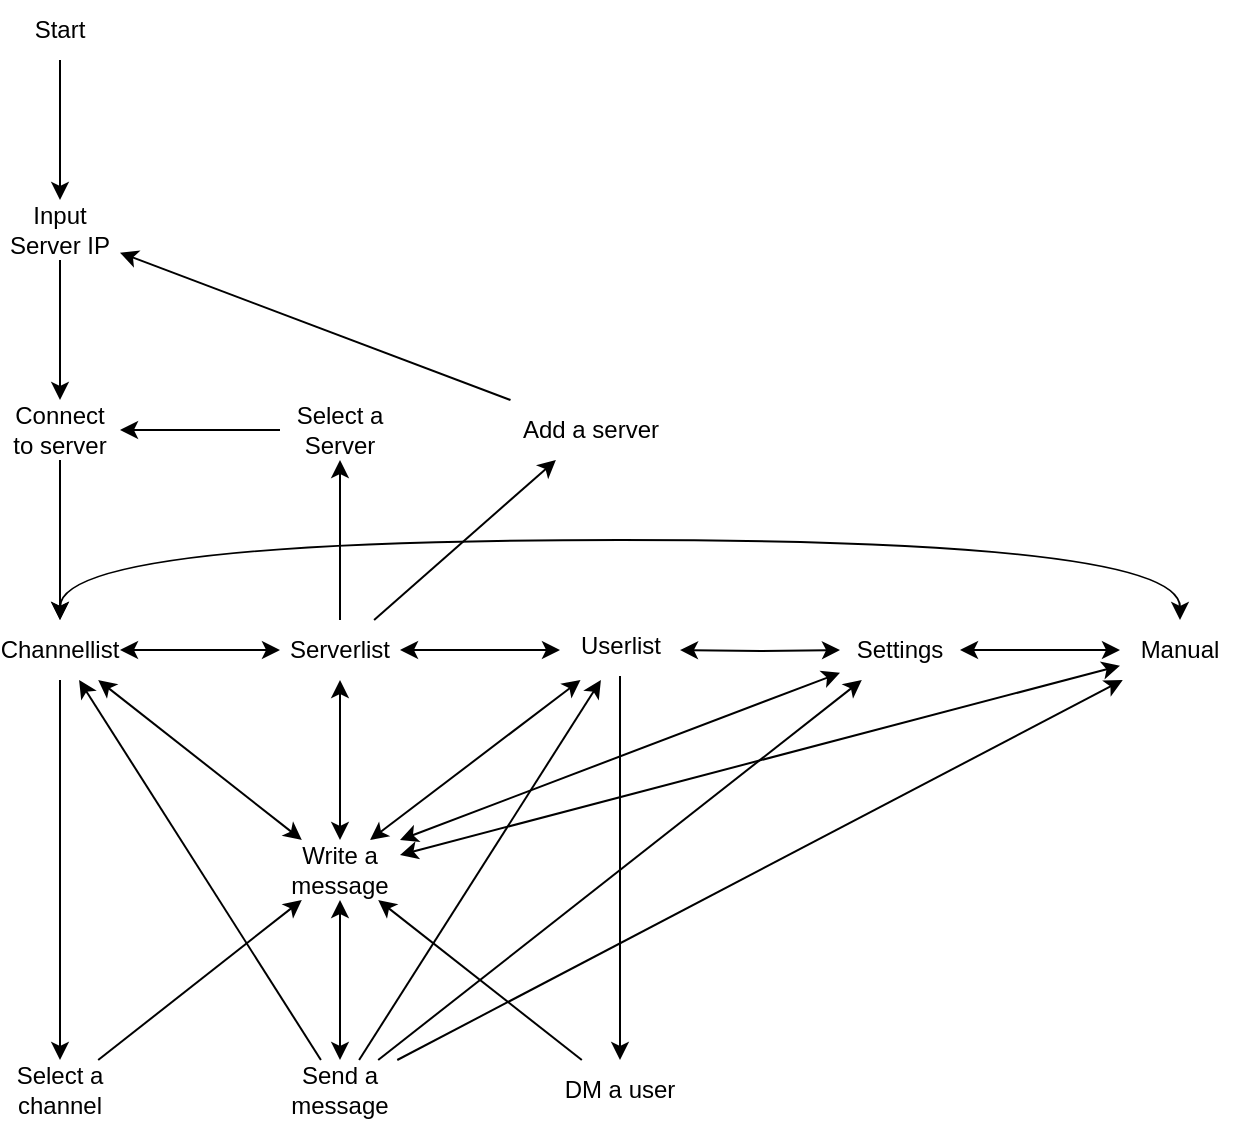 <mxfile version="27.0.2">
  <diagram name="Seite-1" id="v-_2P6gt7qr8i55SlhM9">
    <mxGraphModel dx="1358" dy="801" grid="1" gridSize="10" guides="1" tooltips="1" connect="1" arrows="1" fold="1" page="1" pageScale="1" pageWidth="827" pageHeight="1169" math="0" shadow="0">
      <root>
        <mxCell id="0" />
        <mxCell id="1" parent="0" />
        <mxCell id="ya7JWpOnLN1hWhKbnuaO-1" value="Start" style="text;html=1;align=center;verticalAlign=middle;whiteSpace=wrap;rounded=0;" vertex="1" parent="1">
          <mxGeometry x="90" y="240" width="60" height="30" as="geometry" />
        </mxCell>
        <mxCell id="ya7JWpOnLN1hWhKbnuaO-7" value="" style="edgeStyle=orthogonalEdgeStyle;rounded=0;orthogonalLoop=1;jettySize=auto;html=1;" edge="1" parent="1" source="ya7JWpOnLN1hWhKbnuaO-1" target="ya7JWpOnLN1hWhKbnuaO-6">
          <mxGeometry relative="1" as="geometry">
            <mxPoint x="120" y="360" as="sourcePoint" />
          </mxGeometry>
        </mxCell>
        <mxCell id="ya7JWpOnLN1hWhKbnuaO-69" style="edgeStyle=orthogonalEdgeStyle;rounded=0;orthogonalLoop=1;jettySize=auto;html=1;" edge="1" parent="1" source="ya7JWpOnLN1hWhKbnuaO-6" target="ya7JWpOnLN1hWhKbnuaO-67">
          <mxGeometry relative="1" as="geometry" />
        </mxCell>
        <mxCell id="ya7JWpOnLN1hWhKbnuaO-6" value="Input Server IP" style="text;html=1;align=center;verticalAlign=middle;whiteSpace=wrap;rounded=0;" vertex="1" parent="1">
          <mxGeometry x="90" y="340" width="60" height="30" as="geometry" />
        </mxCell>
        <mxCell id="ya7JWpOnLN1hWhKbnuaO-13" value="" style="edgeStyle=orthogonalEdgeStyle;rounded=0;orthogonalLoop=1;jettySize=auto;html=1;startArrow=classic;startFill=1;" edge="1" parent="1" source="ya7JWpOnLN1hWhKbnuaO-8" target="ya7JWpOnLN1hWhKbnuaO-12">
          <mxGeometry relative="1" as="geometry" />
        </mxCell>
        <mxCell id="ya7JWpOnLN1hWhKbnuaO-83" style="edgeStyle=orthogonalEdgeStyle;rounded=0;orthogonalLoop=1;jettySize=auto;html=1;" edge="1" parent="1" source="ya7JWpOnLN1hWhKbnuaO-8" target="ya7JWpOnLN1hWhKbnuaO-38">
          <mxGeometry relative="1" as="geometry" />
        </mxCell>
        <mxCell id="ya7JWpOnLN1hWhKbnuaO-8" value="Channellist" style="text;html=1;align=center;verticalAlign=middle;whiteSpace=wrap;rounded=0;" vertex="1" parent="1">
          <mxGeometry x="90" y="550" width="60" height="30" as="geometry" />
        </mxCell>
        <mxCell id="ya7JWpOnLN1hWhKbnuaO-86" style="rounded=0;orthogonalLoop=1;jettySize=auto;html=1;" edge="1" parent="1" source="ya7JWpOnLN1hWhKbnuaO-10" target="ya7JWpOnLN1hWhKbnuaO-18">
          <mxGeometry relative="1" as="geometry" />
        </mxCell>
        <mxCell id="ya7JWpOnLN1hWhKbnuaO-10" value="DM a user" style="text;html=1;align=center;verticalAlign=middle;whiteSpace=wrap;rounded=0;" vertex="1" parent="1">
          <mxGeometry x="370" y="770" width="60" height="30" as="geometry" />
        </mxCell>
        <mxCell id="ya7JWpOnLN1hWhKbnuaO-19" value="" style="edgeStyle=orthogonalEdgeStyle;rounded=0;orthogonalLoop=1;jettySize=auto;html=1;startArrow=classic;startFill=1;" edge="1" parent="1" source="ya7JWpOnLN1hWhKbnuaO-12" target="ya7JWpOnLN1hWhKbnuaO-18">
          <mxGeometry relative="1" as="geometry" />
        </mxCell>
        <mxCell id="ya7JWpOnLN1hWhKbnuaO-23" value="" style="edgeStyle=orthogonalEdgeStyle;rounded=0;orthogonalLoop=1;jettySize=auto;html=1;startArrow=classic;startFill=1;" edge="1" parent="1" source="ya7JWpOnLN1hWhKbnuaO-12">
          <mxGeometry relative="1" as="geometry">
            <mxPoint x="370" y="565" as="targetPoint" />
          </mxGeometry>
        </mxCell>
        <mxCell id="ya7JWpOnLN1hWhKbnuaO-25" value="" style="edgeStyle=orthogonalEdgeStyle;rounded=0;orthogonalLoop=1;jettySize=auto;html=1;" edge="1" parent="1" source="ya7JWpOnLN1hWhKbnuaO-12" target="ya7JWpOnLN1hWhKbnuaO-24">
          <mxGeometry relative="1" as="geometry" />
        </mxCell>
        <mxCell id="ya7JWpOnLN1hWhKbnuaO-88" style="rounded=0;orthogonalLoop=1;jettySize=auto;html=1;startArrow=none;startFill=0;" edge="1" parent="1" source="ya7JWpOnLN1hWhKbnuaO-12" target="ya7JWpOnLN1hWhKbnuaO-87">
          <mxGeometry relative="1" as="geometry" />
        </mxCell>
        <mxCell id="ya7JWpOnLN1hWhKbnuaO-12" value="Serverlist" style="text;html=1;align=center;verticalAlign=middle;whiteSpace=wrap;rounded=0;" vertex="1" parent="1">
          <mxGeometry x="230" y="550" width="60" height="30" as="geometry" />
        </mxCell>
        <mxCell id="ya7JWpOnLN1hWhKbnuaO-32" value="" style="edgeStyle=orthogonalEdgeStyle;rounded=0;orthogonalLoop=1;jettySize=auto;html=1;startArrow=classic;startFill=1;" edge="1" parent="1" source="ya7JWpOnLN1hWhKbnuaO-18" target="ya7JWpOnLN1hWhKbnuaO-31">
          <mxGeometry relative="1" as="geometry" />
        </mxCell>
        <mxCell id="ya7JWpOnLN1hWhKbnuaO-61" style="rounded=0;orthogonalLoop=1;jettySize=auto;html=1;startArrow=classic;startFill=1;exitX=0.75;exitY=0;exitDx=0;exitDy=0;" edge="1" parent="1" source="ya7JWpOnLN1hWhKbnuaO-18">
          <mxGeometry relative="1" as="geometry">
            <mxPoint x="380.263" y="580" as="targetPoint" />
          </mxGeometry>
        </mxCell>
        <mxCell id="ya7JWpOnLN1hWhKbnuaO-80" style="rounded=0;orthogonalLoop=1;jettySize=auto;html=1;startArrow=classic;startFill=1;" edge="1" parent="1" source="ya7JWpOnLN1hWhKbnuaO-18" target="ya7JWpOnLN1hWhKbnuaO-8">
          <mxGeometry relative="1" as="geometry" />
        </mxCell>
        <mxCell id="ya7JWpOnLN1hWhKbnuaO-18" value="Write a message" style="text;html=1;align=center;verticalAlign=middle;whiteSpace=wrap;rounded=0;" vertex="1" parent="1">
          <mxGeometry x="230" y="660" width="60" height="30" as="geometry" />
        </mxCell>
        <mxCell id="ya7JWpOnLN1hWhKbnuaO-42" value="" style="edgeStyle=orthogonalEdgeStyle;rounded=0;orthogonalLoop=1;jettySize=auto;html=1;startArrow=classic;startFill=1;" edge="1" parent="1" target="ya7JWpOnLN1hWhKbnuaO-41">
          <mxGeometry relative="1" as="geometry">
            <mxPoint x="430" y="565" as="sourcePoint" />
          </mxGeometry>
        </mxCell>
        <mxCell id="ya7JWpOnLN1hWhKbnuaO-26" style="rounded=0;orthogonalLoop=1;jettySize=auto;html=1;" edge="1" parent="1" source="ya7JWpOnLN1hWhKbnuaO-24" target="ya7JWpOnLN1hWhKbnuaO-67">
          <mxGeometry relative="1" as="geometry" />
        </mxCell>
        <mxCell id="ya7JWpOnLN1hWhKbnuaO-24" value="Select a Server" style="text;html=1;align=center;verticalAlign=middle;whiteSpace=wrap;rounded=0;" vertex="1" parent="1">
          <mxGeometry x="230" y="440" width="60" height="30" as="geometry" />
        </mxCell>
        <mxCell id="ya7JWpOnLN1hWhKbnuaO-62" style="rounded=0;orthogonalLoop=1;jettySize=auto;html=1;" edge="1" parent="1" source="ya7JWpOnLN1hWhKbnuaO-31">
          <mxGeometry relative="1" as="geometry">
            <mxPoint x="390.455" y="580" as="targetPoint" />
          </mxGeometry>
        </mxCell>
        <mxCell id="ya7JWpOnLN1hWhKbnuaO-73" style="rounded=0;orthogonalLoop=1;jettySize=auto;html=1;" edge="1" parent="1" source="ya7JWpOnLN1hWhKbnuaO-31" target="ya7JWpOnLN1hWhKbnuaO-8">
          <mxGeometry relative="1" as="geometry" />
        </mxCell>
        <mxCell id="ya7JWpOnLN1hWhKbnuaO-31" value="Send a message" style="text;html=1;align=center;verticalAlign=middle;whiteSpace=wrap;rounded=0;" vertex="1" parent="1">
          <mxGeometry x="230" y="770" width="60" height="30" as="geometry" />
        </mxCell>
        <mxCell id="ya7JWpOnLN1hWhKbnuaO-59" style="rounded=0;orthogonalLoop=1;jettySize=auto;html=1;startArrow=classic;startFill=1;exitX=1;exitY=0;exitDx=0;exitDy=0;" edge="1" parent="1" source="ya7JWpOnLN1hWhKbnuaO-18" target="ya7JWpOnLN1hWhKbnuaO-41">
          <mxGeometry relative="1" as="geometry">
            <mxPoint x="419.091" y="660" as="sourcePoint" />
          </mxGeometry>
        </mxCell>
        <mxCell id="ya7JWpOnLN1hWhKbnuaO-60" style="rounded=0;orthogonalLoop=1;jettySize=auto;html=1;" edge="1" parent="1" source="ya7JWpOnLN1hWhKbnuaO-31" target="ya7JWpOnLN1hWhKbnuaO-41">
          <mxGeometry relative="1" as="geometry">
            <mxPoint x="409.545" y="770" as="sourcePoint" />
          </mxGeometry>
        </mxCell>
        <mxCell id="ya7JWpOnLN1hWhKbnuaO-84" style="rounded=0;orthogonalLoop=1;jettySize=auto;html=1;" edge="1" parent="1" source="ya7JWpOnLN1hWhKbnuaO-38" target="ya7JWpOnLN1hWhKbnuaO-18">
          <mxGeometry relative="1" as="geometry" />
        </mxCell>
        <mxCell id="ya7JWpOnLN1hWhKbnuaO-38" value="Select a channel" style="text;html=1;align=center;verticalAlign=middle;whiteSpace=wrap;rounded=0;" vertex="1" parent="1">
          <mxGeometry x="90" y="770" width="60" height="30" as="geometry" />
        </mxCell>
        <mxCell id="ya7JWpOnLN1hWhKbnuaO-48" value="" style="edgeStyle=orthogonalEdgeStyle;rounded=0;orthogonalLoop=1;jettySize=auto;html=1;startArrow=classic;startFill=1;" edge="1" parent="1" source="ya7JWpOnLN1hWhKbnuaO-41" target="ya7JWpOnLN1hWhKbnuaO-47">
          <mxGeometry relative="1" as="geometry" />
        </mxCell>
        <mxCell id="ya7JWpOnLN1hWhKbnuaO-41" value="Settings" style="text;html=1;align=center;verticalAlign=middle;whiteSpace=wrap;rounded=0;" vertex="1" parent="1">
          <mxGeometry x="510" y="550" width="60" height="30" as="geometry" />
        </mxCell>
        <mxCell id="ya7JWpOnLN1hWhKbnuaO-57" style="rounded=0;orthogonalLoop=1;jettySize=auto;html=1;startArrow=classic;startFill=1;exitX=1;exitY=0.25;exitDx=0;exitDy=0;" edge="1" parent="1" source="ya7JWpOnLN1hWhKbnuaO-18" target="ya7JWpOnLN1hWhKbnuaO-47">
          <mxGeometry relative="1" as="geometry">
            <mxPoint x="559.091" y="660" as="sourcePoint" />
          </mxGeometry>
        </mxCell>
        <mxCell id="ya7JWpOnLN1hWhKbnuaO-58" style="rounded=0;orthogonalLoop=1;jettySize=auto;html=1;" edge="1" parent="1" source="ya7JWpOnLN1hWhKbnuaO-31" target="ya7JWpOnLN1hWhKbnuaO-47">
          <mxGeometry relative="1" as="geometry">
            <mxPoint x="549.545" y="770" as="sourcePoint" />
          </mxGeometry>
        </mxCell>
        <mxCell id="ya7JWpOnLN1hWhKbnuaO-53" style="edgeStyle=orthogonalEdgeStyle;rounded=0;orthogonalLoop=1;jettySize=auto;html=1;curved=1;startArrow=classic;startFill=1;" edge="1" parent="1" source="ya7JWpOnLN1hWhKbnuaO-47" target="ya7JWpOnLN1hWhKbnuaO-8">
          <mxGeometry relative="1" as="geometry">
            <Array as="points">
              <mxPoint x="680" y="510" />
              <mxPoint x="120" y="510" />
            </Array>
          </mxGeometry>
        </mxCell>
        <mxCell id="ya7JWpOnLN1hWhKbnuaO-47" value="Manual" style="text;html=1;align=center;verticalAlign=middle;whiteSpace=wrap;rounded=0;" vertex="1" parent="1">
          <mxGeometry x="650" y="550" width="60" height="30" as="geometry" />
        </mxCell>
        <mxCell id="ya7JWpOnLN1hWhKbnuaO-70" style="edgeStyle=orthogonalEdgeStyle;rounded=0;orthogonalLoop=1;jettySize=auto;html=1;" edge="1" parent="1" source="ya7JWpOnLN1hWhKbnuaO-67" target="ya7JWpOnLN1hWhKbnuaO-8">
          <mxGeometry relative="1" as="geometry" />
        </mxCell>
        <mxCell id="ya7JWpOnLN1hWhKbnuaO-67" value="Connect to server" style="text;html=1;align=center;verticalAlign=middle;whiteSpace=wrap;rounded=0;" vertex="1" parent="1">
          <mxGeometry x="90" y="440" width="60" height="30" as="geometry" />
        </mxCell>
        <mxCell id="ya7JWpOnLN1hWhKbnuaO-85" style="edgeStyle=orthogonalEdgeStyle;rounded=0;orthogonalLoop=1;jettySize=auto;html=1;" edge="1" parent="1" source="ya7JWpOnLN1hWhKbnuaO-82" target="ya7JWpOnLN1hWhKbnuaO-10">
          <mxGeometry relative="1" as="geometry" />
        </mxCell>
        <mxCell id="ya7JWpOnLN1hWhKbnuaO-82" value="Userlist" style="text;html=1;align=center;verticalAlign=middle;resizable=0;points=[];autosize=1;strokeColor=none;fillColor=none;" vertex="1" parent="1">
          <mxGeometry x="370" y="548" width="60" height="30" as="geometry" />
        </mxCell>
        <mxCell id="ya7JWpOnLN1hWhKbnuaO-89" style="rounded=0;orthogonalLoop=1;jettySize=auto;html=1;" edge="1" parent="1" source="ya7JWpOnLN1hWhKbnuaO-87" target="ya7JWpOnLN1hWhKbnuaO-6">
          <mxGeometry relative="1" as="geometry" />
        </mxCell>
        <mxCell id="ya7JWpOnLN1hWhKbnuaO-87" value="Add a server" style="text;html=1;align=center;verticalAlign=middle;resizable=0;points=[];autosize=1;strokeColor=none;fillColor=none;" vertex="1" parent="1">
          <mxGeometry x="340" y="440" width="90" height="30" as="geometry" />
        </mxCell>
      </root>
    </mxGraphModel>
  </diagram>
</mxfile>
